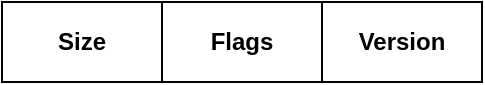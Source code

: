 <mxfile version="20.8.16" type="device"><diagram name="Page-1" id="BZ4E20cassAtwA-fn9ch"><mxGraphModel dx="768" dy="382" grid="1" gridSize="10" guides="1" tooltips="1" connect="1" arrows="1" fold="1" page="1" pageScale="1" pageWidth="1600" pageHeight="900" math="0" shadow="0"><root><mxCell id="0"/><mxCell id="1" parent="0"/><mxCell id="9BNrIpqaoV8E0jxDkyN5-1" value="Size" style="rounded=0;whiteSpace=wrap;html=1;fontStyle=1" vertex="1" parent="1"><mxGeometry x="40" y="40" width="80" height="40" as="geometry"/></mxCell><mxCell id="9BNrIpqaoV8E0jxDkyN5-2" value="Flags" style="rounded=0;whiteSpace=wrap;html=1;fontStyle=1" vertex="1" parent="1"><mxGeometry x="120" y="40" width="80" height="40" as="geometry"/></mxCell><mxCell id="9BNrIpqaoV8E0jxDkyN5-3" value="Version" style="rounded=0;whiteSpace=wrap;html=1;fontStyle=1" vertex="1" parent="1"><mxGeometry x="200" y="40" width="80" height="40" as="geometry"/></mxCell></root></mxGraphModel></diagram></mxfile>